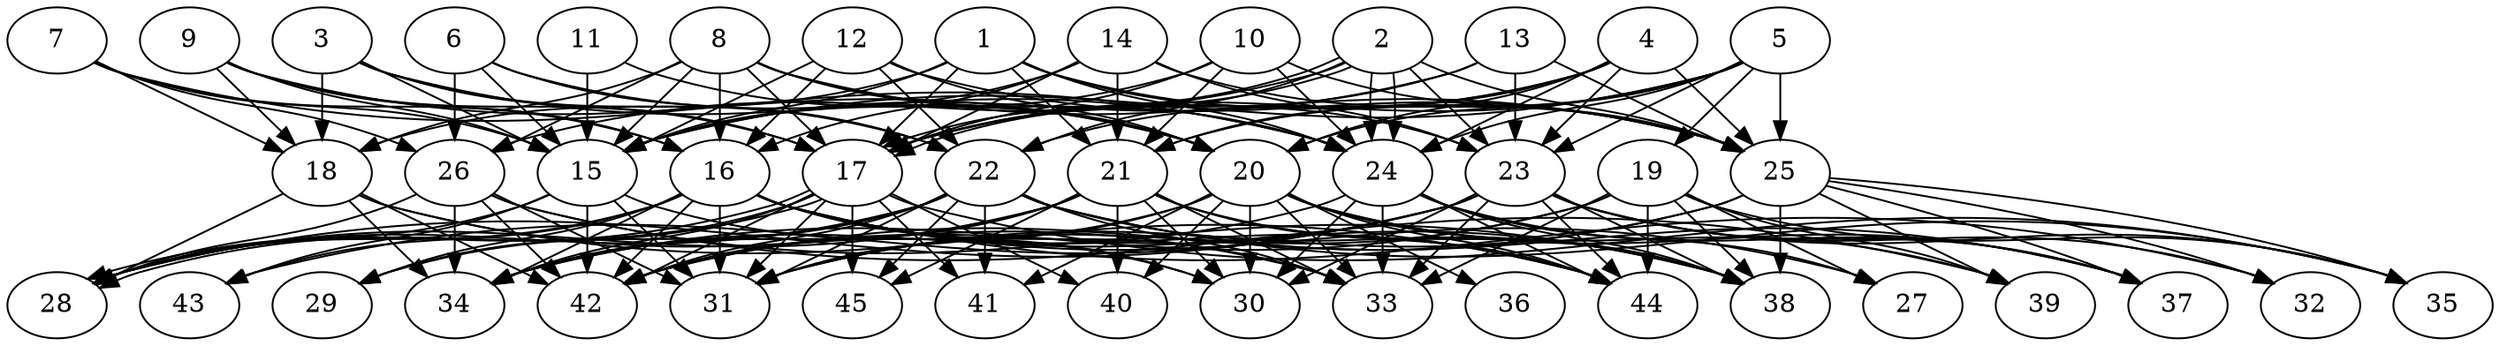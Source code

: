 // DAG automatically generated by daggen at Tue Aug  6 16:31:44 2019
// ./daggen --dot -n 45 --ccr 0.3 --fat 0.8 --regular 0.5 --density 0.8 --mindata 5242880 --maxdata 52428800 
digraph G {
  1 [size="133529600", alpha="0.02", expect_size="40058880"] 
  1 -> 15 [size ="40058880"]
  1 -> 17 [size ="40058880"]
  1 -> 18 [size ="40058880"]
  1 -> 21 [size ="40058880"]
  1 -> 23 [size ="40058880"]
  1 -> 24 [size ="40058880"]
  1 -> 25 [size ="40058880"]
  2 [size="82240853", alpha="0.14", expect_size="24672256"] 
  2 -> 17 [size ="24672256"]
  2 -> 17 [size ="24672256"]
  2 -> 22 [size ="24672256"]
  2 -> 23 [size ="24672256"]
  2 -> 24 [size ="24672256"]
  2 -> 24 [size ="24672256"]
  2 -> 25 [size ="24672256"]
  2 -> 26 [size ="24672256"]
  3 [size="31972693", alpha="0.02", expect_size="9591808"] 
  3 -> 15 [size ="9591808"]
  3 -> 17 [size ="9591808"]
  3 -> 18 [size ="9591808"]
  3 -> 22 [size ="9591808"]
  3 -> 24 [size ="9591808"]
  4 [size="162566827", alpha="0.15", expect_size="48770048"] 
  4 -> 17 [size ="48770048"]
  4 -> 20 [size ="48770048"]
  4 -> 21 [size ="48770048"]
  4 -> 22 [size ="48770048"]
  4 -> 23 [size ="48770048"]
  4 -> 24 [size ="48770048"]
  4 -> 25 [size ="48770048"]
  5 [size="83496960", alpha="0.16", expect_size="25049088"] 
  5 -> 15 [size ="25049088"]
  5 -> 17 [size ="25049088"]
  5 -> 19 [size ="25049088"]
  5 -> 20 [size ="25049088"]
  5 -> 21 [size ="25049088"]
  5 -> 23 [size ="25049088"]
  5 -> 24 [size ="25049088"]
  5 -> 25 [size ="25049088"]
  6 [size="84681387", alpha="0.04", expect_size="25404416"] 
  6 -> 15 [size ="25404416"]
  6 -> 20 [size ="25404416"]
  6 -> 22 [size ="25404416"]
  6 -> 26 [size ="25404416"]
  7 [size="81872213", alpha="0.09", expect_size="24561664"] 
  7 -> 15 [size ="24561664"]
  7 -> 16 [size ="24561664"]
  7 -> 18 [size ="24561664"]
  7 -> 24 [size ="24561664"]
  7 -> 26 [size ="24561664"]
  8 [size="106506240", alpha="0.04", expect_size="31951872"] 
  8 -> 15 [size ="31951872"]
  8 -> 16 [size ="31951872"]
  8 -> 17 [size ="31951872"]
  8 -> 18 [size ="31951872"]
  8 -> 20 [size ="31951872"]
  8 -> 24 [size ="31951872"]
  8 -> 25 [size ="31951872"]
  8 -> 26 [size ="31951872"]
  9 [size="116647253", alpha="0.08", expect_size="34994176"] 
  9 -> 15 [size ="34994176"]
  9 -> 16 [size ="34994176"]
  9 -> 17 [size ="34994176"]
  9 -> 18 [size ="34994176"]
  9 -> 20 [size ="34994176"]
  10 [size="96150187", alpha="0.10", expect_size="28845056"] 
  10 -> 15 [size ="28845056"]
  10 -> 17 [size ="28845056"]
  10 -> 21 [size ="28845056"]
  10 -> 24 [size ="28845056"]
  10 -> 25 [size ="28845056"]
  11 [size="37181440", alpha="0.01", expect_size="11154432"] 
  11 -> 15 [size ="11154432"]
  11 -> 20 [size ="11154432"]
  12 [size="49394347", alpha="0.17", expect_size="14818304"] 
  12 -> 15 [size ="14818304"]
  12 -> 16 [size ="14818304"]
  12 -> 20 [size ="14818304"]
  12 -> 22 [size ="14818304"]
  12 -> 25 [size ="14818304"]
  13 [size="160027307", alpha="0.13", expect_size="48008192"] 
  13 -> 15 [size ="48008192"]
  13 -> 17 [size ="48008192"]
  13 -> 23 [size ="48008192"]
  13 -> 25 [size ="48008192"]
  14 [size="17520640", alpha="0.03", expect_size="5256192"] 
  14 -> 15 [size ="5256192"]
  14 -> 16 [size ="5256192"]
  14 -> 17 [size ="5256192"]
  14 -> 21 [size ="5256192"]
  14 -> 23 [size ="5256192"]
  14 -> 25 [size ="5256192"]
  15 [size="139267413", alpha="0.12", expect_size="41780224"] 
  15 -> 28 [size ="41780224"]
  15 -> 30 [size ="41780224"]
  15 -> 31 [size ="41780224"]
  15 -> 42 [size ="41780224"]
  15 -> 43 [size ="41780224"]
  16 [size="108994560", alpha="0.08", expect_size="32698368"] 
  16 -> 27 [size ="32698368"]
  16 -> 28 [size ="32698368"]
  16 -> 29 [size ="32698368"]
  16 -> 30 [size ="32698368"]
  16 -> 31 [size ="32698368"]
  16 -> 32 [size ="32698368"]
  16 -> 33 [size ="32698368"]
  16 -> 34 [size ="32698368"]
  16 -> 38 [size ="32698368"]
  16 -> 42 [size ="32698368"]
  16 -> 43 [size ="32698368"]
  16 -> 44 [size ="32698368"]
  17 [size="137680213", alpha="0.14", expect_size="41304064"] 
  17 -> 28 [size ="41304064"]
  17 -> 28 [size ="41304064"]
  17 -> 29 [size ="41304064"]
  17 -> 31 [size ="41304064"]
  17 -> 34 [size ="41304064"]
  17 -> 35 [size ="41304064"]
  17 -> 40 [size ="41304064"]
  17 -> 41 [size ="41304064"]
  17 -> 42 [size ="41304064"]
  17 -> 45 [size ="41304064"]
  18 [size="52531200", alpha="0.15", expect_size="15759360"] 
  18 -> 28 [size ="15759360"]
  18 -> 33 [size ="15759360"]
  18 -> 34 [size ="15759360"]
  18 -> 42 [size ="15759360"]
  18 -> 44 [size ="15759360"]
  19 [size="87917227", alpha="0.02", expect_size="26375168"] 
  19 -> 27 [size ="26375168"]
  19 -> 31 [size ="26375168"]
  19 -> 33 [size ="26375168"]
  19 -> 34 [size ="26375168"]
  19 -> 35 [size ="26375168"]
  19 -> 38 [size ="26375168"]
  19 -> 39 [size ="26375168"]
  19 -> 44 [size ="26375168"]
  20 [size="150002347", alpha="0.12", expect_size="45000704"] 
  20 -> 30 [size ="45000704"]
  20 -> 31 [size ="45000704"]
  20 -> 33 [size ="45000704"]
  20 -> 36 [size ="45000704"]
  20 -> 37 [size ="45000704"]
  20 -> 38 [size ="45000704"]
  20 -> 39 [size ="45000704"]
  20 -> 40 [size ="45000704"]
  20 -> 41 [size ="45000704"]
  20 -> 42 [size ="45000704"]
  20 -> 44 [size ="45000704"]
  21 [size="72113493", alpha="0.17", expect_size="21634048"] 
  21 -> 28 [size ="21634048"]
  21 -> 30 [size ="21634048"]
  21 -> 33 [size ="21634048"]
  21 -> 34 [size ="21634048"]
  21 -> 38 [size ="21634048"]
  21 -> 40 [size ="21634048"]
  21 -> 42 [size ="21634048"]
  21 -> 44 [size ="21634048"]
  21 -> 45 [size ="21634048"]
  22 [size="78964053", alpha="0.10", expect_size="23689216"] 
  22 -> 28 [size ="23689216"]
  22 -> 29 [size ="23689216"]
  22 -> 31 [size ="23689216"]
  22 -> 33 [size ="23689216"]
  22 -> 34 [size ="23689216"]
  22 -> 35 [size ="23689216"]
  22 -> 37 [size ="23689216"]
  22 -> 38 [size ="23689216"]
  22 -> 41 [size ="23689216"]
  22 -> 42 [size ="23689216"]
  22 -> 45 [size ="23689216"]
  23 [size="54917120", alpha="0.05", expect_size="16475136"] 
  23 -> 28 [size ="16475136"]
  23 -> 30 [size ="16475136"]
  23 -> 32 [size ="16475136"]
  23 -> 33 [size ="16475136"]
  23 -> 35 [size ="16475136"]
  23 -> 37 [size ="16475136"]
  23 -> 38 [size ="16475136"]
  23 -> 42 [size ="16475136"]
  23 -> 43 [size ="16475136"]
  23 -> 44 [size ="16475136"]
  24 [size="154347520", alpha="0.19", expect_size="46304256"] 
  24 -> 27 [size ="46304256"]
  24 -> 30 [size ="46304256"]
  24 -> 33 [size ="46304256"]
  24 -> 34 [size ="46304256"]
  24 -> 37 [size ="46304256"]
  24 -> 38 [size ="46304256"]
  24 -> 44 [size ="46304256"]
  25 [size="20234240", alpha="0.01", expect_size="6070272"] 
  25 -> 31 [size ="6070272"]
  25 -> 32 [size ="6070272"]
  25 -> 35 [size ="6070272"]
  25 -> 37 [size ="6070272"]
  25 -> 38 [size ="6070272"]
  25 -> 39 [size ="6070272"]
  25 -> 42 [size ="6070272"]
  26 [size="114380800", alpha="0.12", expect_size="34314240"] 
  26 -> 28 [size ="34314240"]
  26 -> 31 [size ="34314240"]
  26 -> 34 [size ="34314240"]
  26 -> 38 [size ="34314240"]
  26 -> 39 [size ="34314240"]
  26 -> 42 [size ="34314240"]
  27 [size="22145707", alpha="0.10", expect_size="6643712"] 
  28 [size="130372267", alpha="0.00", expect_size="39111680"] 
  29 [size="94375253", alpha="0.03", expect_size="28312576"] 
  30 [size="108229973", alpha="0.16", expect_size="32468992"] 
  31 [size="45690880", alpha="0.11", expect_size="13707264"] 
  32 [size="22811307", alpha="0.10", expect_size="6843392"] 
  33 [size="104355840", alpha="0.07", expect_size="31306752"] 
  34 [size="147541333", alpha="0.05", expect_size="44262400"] 
  35 [size="140168533", alpha="0.17", expect_size="42050560"] 
  36 [size="148261547", alpha="0.02", expect_size="44478464"] 
  37 [size="81735680", alpha="0.02", expect_size="24520704"] 
  38 [size="162280107", alpha="0.06", expect_size="48684032"] 
  39 [size="164352000", alpha="0.19", expect_size="49305600"] 
  40 [size="29835947", alpha="0.09", expect_size="8950784"] 
  41 [size="151978667", alpha="0.06", expect_size="45593600"] 
  42 [size="78629547", alpha="0.11", expect_size="23588864"] 
  43 [size="156282880", alpha="0.00", expect_size="46884864"] 
  44 [size="55630507", alpha="0.07", expect_size="16689152"] 
  45 [size="91289600", alpha="0.14", expect_size="27386880"] 
}
